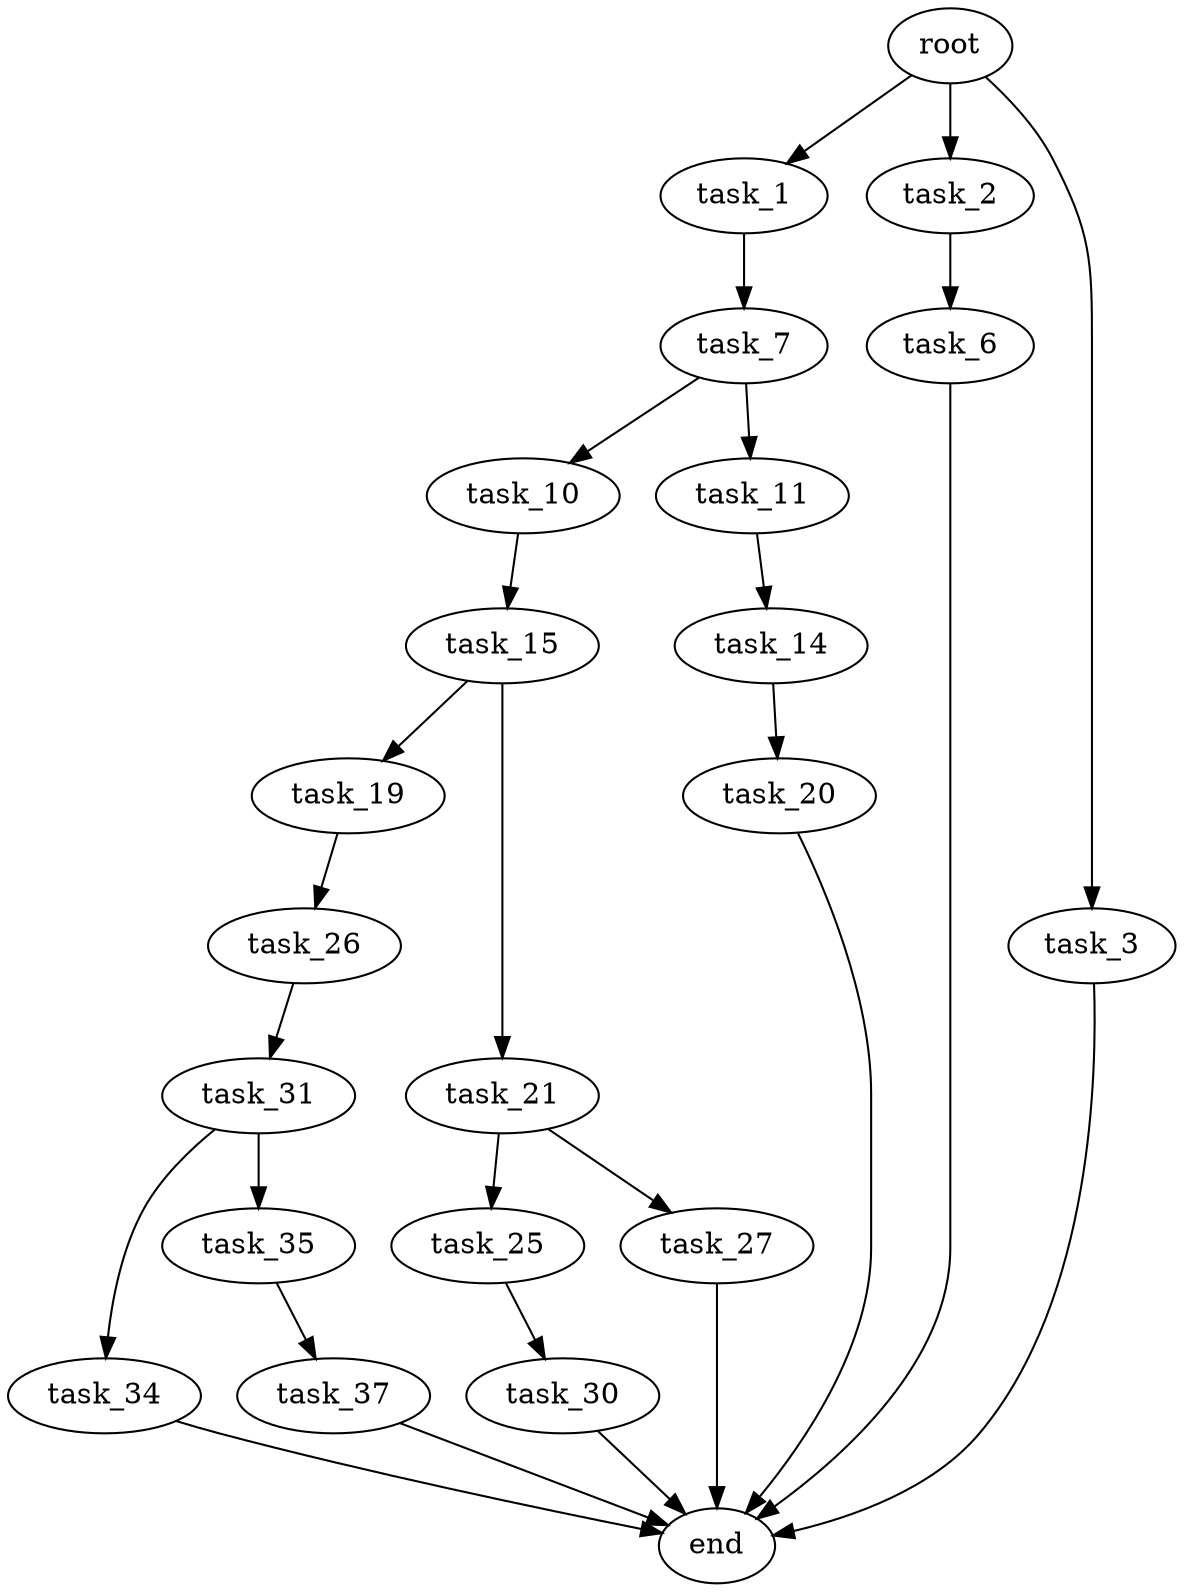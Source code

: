 digraph G {
  root [size="0.000000"];
  task_1 [size="32370356296.000000"];
  task_2 [size="549755813888.000000"];
  task_3 [size="259530625604.000000"];
  task_6 [size="577560431272.000000"];
  task_7 [size="231928233984.000000"];
  task_10 [size="368293445632.000000"];
  task_11 [size="43869085050.000000"];
  task_14 [size="22661157473.000000"];
  task_15 [size="782757789696.000000"];
  task_19 [size="1772301863.000000"];
  task_20 [size="231928233984.000000"];
  task_21 [size="9486997845.000000"];
  task_25 [size="102311389779.000000"];
  task_26 [size="4498789480.000000"];
  task_27 [size="203286124574.000000"];
  task_30 [size="727932301.000000"];
  task_31 [size="554453154140.000000"];
  task_34 [size="3535887853.000000"];
  task_35 [size="214518773571.000000"];
  task_37 [size="1630243091.000000"];
  end [size="0.000000"];

  root -> task_1 [size="1.000000"];
  root -> task_2 [size="1.000000"];
  root -> task_3 [size="1.000000"];
  task_1 -> task_7 [size="536870912.000000"];
  task_2 -> task_6 [size="536870912.000000"];
  task_3 -> end [size="1.000000"];
  task_6 -> end [size="1.000000"];
  task_7 -> task_10 [size="301989888.000000"];
  task_7 -> task_11 [size="301989888.000000"];
  task_10 -> task_15 [size="411041792.000000"];
  task_11 -> task_14 [size="33554432.000000"];
  task_14 -> task_20 [size="679477248.000000"];
  task_15 -> task_19 [size="679477248.000000"];
  task_15 -> task_21 [size="679477248.000000"];
  task_19 -> task_26 [size="75497472.000000"];
  task_20 -> end [size="1.000000"];
  task_21 -> task_25 [size="33554432.000000"];
  task_21 -> task_27 [size="33554432.000000"];
  task_25 -> task_30 [size="301989888.000000"];
  task_26 -> task_31 [size="209715200.000000"];
  task_27 -> end [size="1.000000"];
  task_30 -> end [size="1.000000"];
  task_31 -> task_34 [size="411041792.000000"];
  task_31 -> task_35 [size="411041792.000000"];
  task_34 -> end [size="1.000000"];
  task_35 -> task_37 [size="209715200.000000"];
  task_37 -> end [size="1.000000"];
}
